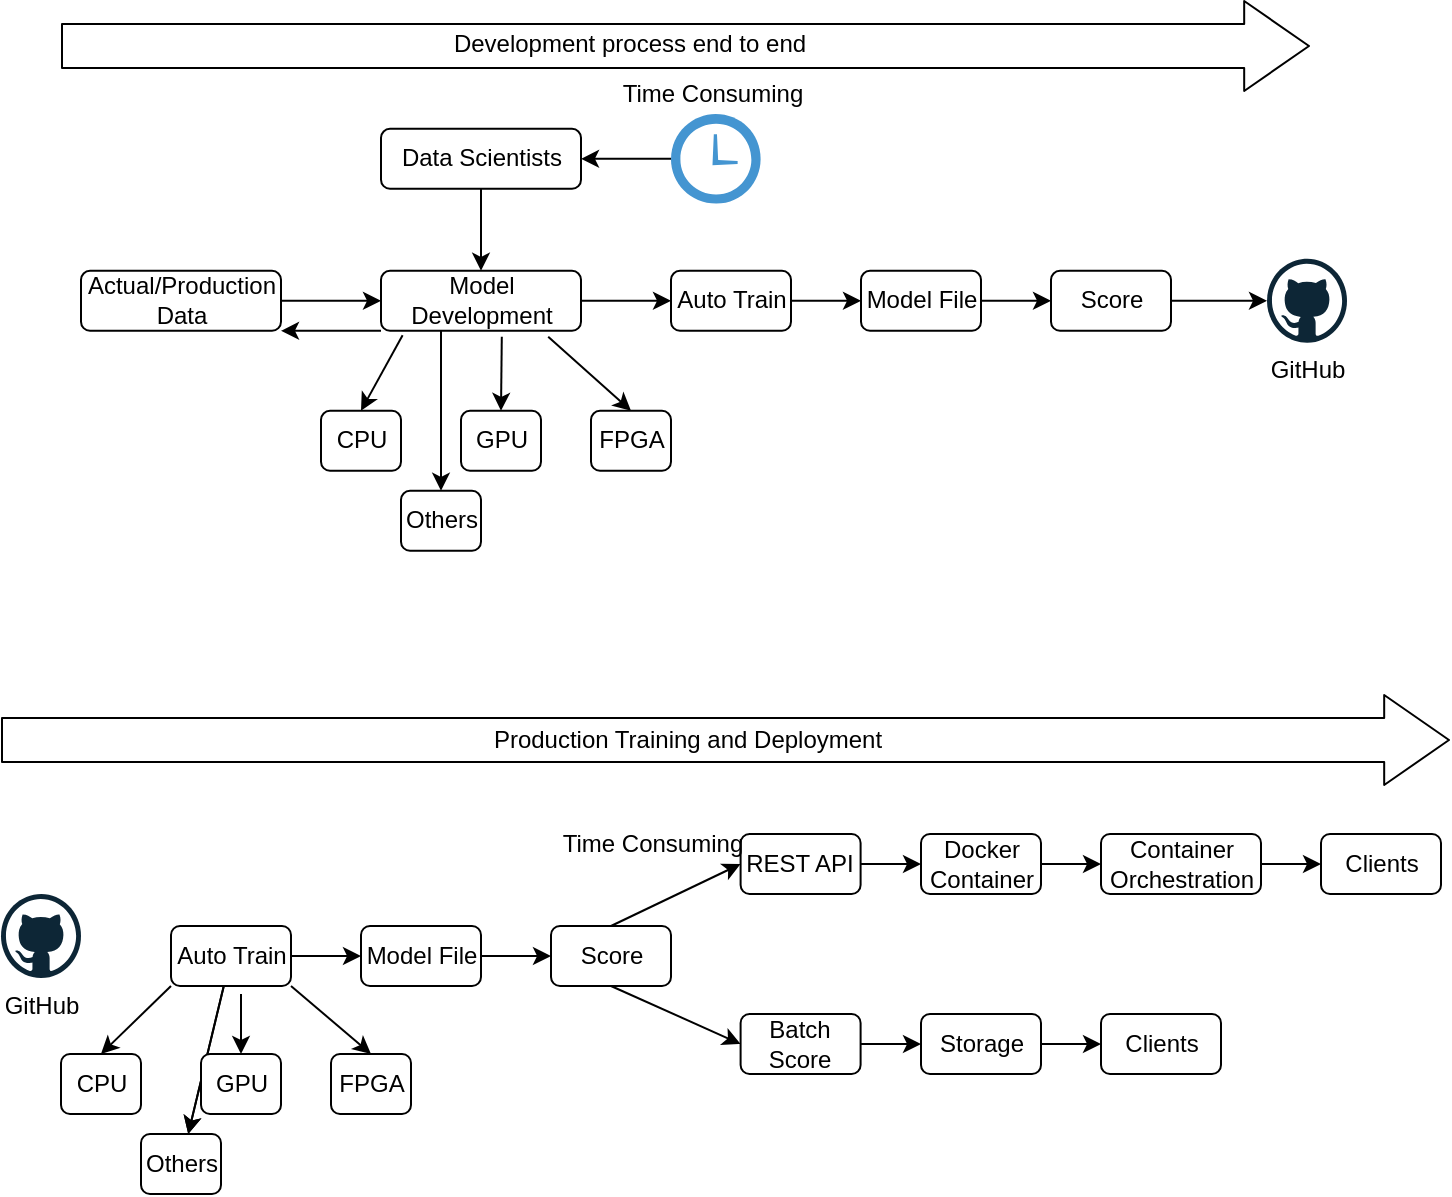 <mxfile version="14.5.3" type="github">
  <diagram id="5eOtDX8AbM0DL3pFRIn1" name="Page-1">
    <mxGraphModel dx="1038" dy="580" grid="1" gridSize="10" guides="1" tooltips="1" connect="1" arrows="1" fold="1" page="1" pageScale="1" pageWidth="850" pageHeight="1100" math="0" shadow="0">
      <root>
        <mxCell id="0" />
        <mxCell id="1" parent="0" />
        <mxCell id="4l5nySt9rV1LjqvCiGXe-9" value="" style="edgeStyle=orthogonalEdgeStyle;rounded=0;orthogonalLoop=1;jettySize=auto;html=1;" edge="1" parent="1" source="4l5nySt9rV1LjqvCiGXe-1" target="4l5nySt9rV1LjqvCiGXe-2">
          <mxGeometry relative="1" as="geometry" />
        </mxCell>
        <mxCell id="4l5nySt9rV1LjqvCiGXe-1" value="Actual/Production Data" style="rounded=1;whiteSpace=wrap;html=1;" vertex="1" parent="1">
          <mxGeometry x="145.5" y="228.4" width="100" height="30" as="geometry" />
        </mxCell>
        <mxCell id="4l5nySt9rV1LjqvCiGXe-11" value="" style="edgeStyle=orthogonalEdgeStyle;rounded=0;orthogonalLoop=1;jettySize=auto;html=1;" edge="1" parent="1" source="4l5nySt9rV1LjqvCiGXe-2" target="4l5nySt9rV1LjqvCiGXe-6">
          <mxGeometry relative="1" as="geometry">
            <Array as="points">
              <mxPoint x="325.5" y="278.4" />
              <mxPoint x="325.5" y="278.4" />
            </Array>
          </mxGeometry>
        </mxCell>
        <mxCell id="4l5nySt9rV1LjqvCiGXe-26" value="" style="edgeStyle=none;rounded=0;orthogonalLoop=1;jettySize=auto;html=1;" edge="1" parent="1" source="4l5nySt9rV1LjqvCiGXe-2" target="4l5nySt9rV1LjqvCiGXe-24">
          <mxGeometry relative="1" as="geometry" />
        </mxCell>
        <mxCell id="4l5nySt9rV1LjqvCiGXe-2" value="Model Development" style="rounded=1;whiteSpace=wrap;html=1;" vertex="1" parent="1">
          <mxGeometry x="295.5" y="228.4" width="100" height="30" as="geometry" />
        </mxCell>
        <mxCell id="4l5nySt9rV1LjqvCiGXe-3" value="CPU" style="rounded=1;whiteSpace=wrap;html=1;" vertex="1" parent="1">
          <mxGeometry x="265.5" y="298.4" width="40" height="30" as="geometry" />
        </mxCell>
        <mxCell id="4l5nySt9rV1LjqvCiGXe-4" value="GPU" style="rounded=1;whiteSpace=wrap;html=1;" vertex="1" parent="1">
          <mxGeometry x="335.5" y="298.4" width="40" height="30" as="geometry" />
        </mxCell>
        <mxCell id="4l5nySt9rV1LjqvCiGXe-5" value="FPGA" style="rounded=1;whiteSpace=wrap;html=1;" vertex="1" parent="1">
          <mxGeometry x="400.5" y="298.4" width="40" height="30" as="geometry" />
        </mxCell>
        <mxCell id="4l5nySt9rV1LjqvCiGXe-6" value="Others" style="rounded=1;whiteSpace=wrap;html=1;" vertex="1" parent="1">
          <mxGeometry x="305.5" y="338.4" width="40" height="30" as="geometry" />
        </mxCell>
        <mxCell id="4l5nySt9rV1LjqvCiGXe-10" value="" style="edgeStyle=orthogonalEdgeStyle;rounded=0;orthogonalLoop=1;jettySize=auto;html=1;" edge="1" parent="1" source="4l5nySt9rV1LjqvCiGXe-7" target="4l5nySt9rV1LjqvCiGXe-2">
          <mxGeometry relative="1" as="geometry" />
        </mxCell>
        <mxCell id="4l5nySt9rV1LjqvCiGXe-7" value="Data Scientists" style="rounded=1;whiteSpace=wrap;html=1;" vertex="1" parent="1">
          <mxGeometry x="295.5" y="157.4" width="100" height="30" as="geometry" />
        </mxCell>
        <mxCell id="4l5nySt9rV1LjqvCiGXe-12" value="" style="endArrow=classic;html=1;exitX=0.108;exitY=1.073;exitDx=0;exitDy=0;exitPerimeter=0;entryX=0.5;entryY=0;entryDx=0;entryDy=0;" edge="1" parent="1" source="4l5nySt9rV1LjqvCiGXe-2" target="4l5nySt9rV1LjqvCiGXe-3">
          <mxGeometry width="50" height="50" relative="1" as="geometry">
            <mxPoint x="395.5" y="408.4" as="sourcePoint" />
            <mxPoint x="445.5" y="358.4" as="targetPoint" />
          </mxGeometry>
        </mxCell>
        <mxCell id="4l5nySt9rV1LjqvCiGXe-13" value="" style="endArrow=classic;html=1;exitX=0.604;exitY=1.1;exitDx=0;exitDy=0;exitPerimeter=0;entryX=0.5;entryY=0;entryDx=0;entryDy=0;" edge="1" parent="1" source="4l5nySt9rV1LjqvCiGXe-2" target="4l5nySt9rV1LjqvCiGXe-4">
          <mxGeometry width="50" height="50" relative="1" as="geometry">
            <mxPoint x="316.3" y="270.59" as="sourcePoint" />
            <mxPoint x="295.5" y="308.4" as="targetPoint" />
          </mxGeometry>
        </mxCell>
        <mxCell id="4l5nySt9rV1LjqvCiGXe-14" value="" style="endArrow=classic;html=1;exitX=0.836;exitY=1.1;exitDx=0;exitDy=0;exitPerimeter=0;entryX=0.5;entryY=0;entryDx=0;entryDy=0;" edge="1" parent="1" source="4l5nySt9rV1LjqvCiGXe-2" target="4l5nySt9rV1LjqvCiGXe-5">
          <mxGeometry width="50" height="50" relative="1" as="geometry">
            <mxPoint x="326.3" y="280.59" as="sourcePoint" />
            <mxPoint x="305.5" y="318.4" as="targetPoint" />
          </mxGeometry>
        </mxCell>
        <mxCell id="4l5nySt9rV1LjqvCiGXe-17" value="" style="endArrow=classic;html=1;exitX=0;exitY=1;exitDx=0;exitDy=0;entryX=1;entryY=1;entryDx=0;entryDy=0;" edge="1" parent="1" source="4l5nySt9rV1LjqvCiGXe-2" target="4l5nySt9rV1LjqvCiGXe-1">
          <mxGeometry width="50" height="50" relative="1" as="geometry">
            <mxPoint x="195.5" y="228.4" as="sourcePoint" />
            <mxPoint x="245.5" y="178.4" as="targetPoint" />
          </mxGeometry>
        </mxCell>
        <mxCell id="4l5nySt9rV1LjqvCiGXe-20" value="" style="edgeStyle=none;rounded=0;orthogonalLoop=1;jettySize=auto;html=1;" edge="1" parent="1" source="4l5nySt9rV1LjqvCiGXe-19" target="4l5nySt9rV1LjqvCiGXe-7">
          <mxGeometry relative="1" as="geometry" />
        </mxCell>
        <mxCell id="4l5nySt9rV1LjqvCiGXe-19" value="" style="shadow=0;dashed=0;html=1;strokeColor=none;fillColor=#4495D1;labelPosition=center;verticalLabelPosition=bottom;verticalAlign=top;align=center;outlineConnect=0;shape=mxgraph.veeam.time;" vertex="1" parent="1">
          <mxGeometry x="440.5" y="150" width="44.8" height="44.8" as="geometry" />
        </mxCell>
        <mxCell id="4l5nySt9rV1LjqvCiGXe-21" value="" style="dashed=0;outlineConnect=0;html=1;align=center;labelPosition=center;verticalLabelPosition=bottom;verticalAlign=top;shape=mxgraph.weblogos.github" vertex="1" parent="1">
          <mxGeometry x="738.5" y="222.4" width="40" height="42" as="geometry" />
        </mxCell>
        <mxCell id="4l5nySt9rV1LjqvCiGXe-23" value="GitHub" style="text;html=1;strokeColor=none;fillColor=none;align=center;verticalAlign=middle;whiteSpace=wrap;rounded=0;" vertex="1" parent="1">
          <mxGeometry x="738.5" y="268.4" width="40" height="20" as="geometry" />
        </mxCell>
        <mxCell id="4l5nySt9rV1LjqvCiGXe-30" value="" style="edgeStyle=none;rounded=0;orthogonalLoop=1;jettySize=auto;html=1;" edge="1" parent="1" source="4l5nySt9rV1LjqvCiGXe-24" target="4l5nySt9rV1LjqvCiGXe-29">
          <mxGeometry relative="1" as="geometry" />
        </mxCell>
        <mxCell id="4l5nySt9rV1LjqvCiGXe-24" value="Auto Train" style="rounded=1;whiteSpace=wrap;html=1;" vertex="1" parent="1">
          <mxGeometry x="440.5" y="228.4" width="60" height="30" as="geometry" />
        </mxCell>
        <mxCell id="4l5nySt9rV1LjqvCiGXe-28" value="" style="edgeStyle=none;rounded=0;orthogonalLoop=1;jettySize=auto;html=1;" edge="1" parent="1" source="4l5nySt9rV1LjqvCiGXe-25" target="4l5nySt9rV1LjqvCiGXe-21">
          <mxGeometry relative="1" as="geometry" />
        </mxCell>
        <mxCell id="4l5nySt9rV1LjqvCiGXe-25" value="Score" style="rounded=1;whiteSpace=wrap;html=1;" vertex="1" parent="1">
          <mxGeometry x="630.5" y="228.4" width="60" height="30" as="geometry" />
        </mxCell>
        <mxCell id="4l5nySt9rV1LjqvCiGXe-32" value="" style="edgeStyle=none;rounded=0;orthogonalLoop=1;jettySize=auto;html=1;" edge="1" parent="1" source="4l5nySt9rV1LjqvCiGXe-29" target="4l5nySt9rV1LjqvCiGXe-25">
          <mxGeometry relative="1" as="geometry" />
        </mxCell>
        <mxCell id="4l5nySt9rV1LjqvCiGXe-29" value="Model File" style="rounded=1;whiteSpace=wrap;html=1;" vertex="1" parent="1">
          <mxGeometry x="535.5" y="228.4" width="60" height="30" as="geometry" />
        </mxCell>
        <mxCell id="4l5nySt9rV1LjqvCiGXe-33" value="Time Consuming" style="text;html=1;strokeColor=none;fillColor=none;align=center;verticalAlign=middle;whiteSpace=wrap;rounded=0;" vertex="1" parent="1">
          <mxGeometry x="413.5" y="130" width="95" height="20" as="geometry" />
        </mxCell>
        <mxCell id="4l5nySt9rV1LjqvCiGXe-34" value="" style="dashed=0;outlineConnect=0;html=1;align=center;labelPosition=center;verticalLabelPosition=bottom;verticalAlign=top;shape=mxgraph.weblogos.github" vertex="1" parent="1">
          <mxGeometry x="105.5" y="540" width="40" height="42" as="geometry" />
        </mxCell>
        <mxCell id="4l5nySt9rV1LjqvCiGXe-35" value="GitHub" style="text;html=1;strokeColor=none;fillColor=none;align=center;verticalAlign=middle;whiteSpace=wrap;rounded=0;" vertex="1" parent="1">
          <mxGeometry x="105.5" y="586" width="40" height="20" as="geometry" />
        </mxCell>
        <mxCell id="4l5nySt9rV1LjqvCiGXe-36" value="" style="edgeStyle=none;rounded=0;orthogonalLoop=1;jettySize=auto;html=1;" edge="1" parent="1" source="4l5nySt9rV1LjqvCiGXe-37" target="4l5nySt9rV1LjqvCiGXe-40">
          <mxGeometry relative="1" as="geometry" />
        </mxCell>
        <mxCell id="4l5nySt9rV1LjqvCiGXe-45" value="" style="edgeStyle=none;rounded=0;orthogonalLoop=1;jettySize=auto;html=1;" edge="1" parent="1" source="4l5nySt9rV1LjqvCiGXe-37" target="4l5nySt9rV1LjqvCiGXe-44">
          <mxGeometry relative="1" as="geometry" />
        </mxCell>
        <mxCell id="4l5nySt9rV1LjqvCiGXe-46" value="" style="edgeStyle=none;rounded=0;orthogonalLoop=1;jettySize=auto;html=1;" edge="1" parent="1" source="4l5nySt9rV1LjqvCiGXe-37" target="4l5nySt9rV1LjqvCiGXe-44">
          <mxGeometry relative="1" as="geometry" />
        </mxCell>
        <mxCell id="4l5nySt9rV1LjqvCiGXe-37" value="Auto Train" style="rounded=1;whiteSpace=wrap;html=1;" vertex="1" parent="1">
          <mxGeometry x="190.5" y="556" width="60" height="30" as="geometry" />
        </mxCell>
        <mxCell id="4l5nySt9rV1LjqvCiGXe-38" value="Score" style="rounded=1;whiteSpace=wrap;html=1;" vertex="1" parent="1">
          <mxGeometry x="380.5" y="556" width="60" height="30" as="geometry" />
        </mxCell>
        <mxCell id="4l5nySt9rV1LjqvCiGXe-39" value="" style="edgeStyle=none;rounded=0;orthogonalLoop=1;jettySize=auto;html=1;" edge="1" parent="1" source="4l5nySt9rV1LjqvCiGXe-40" target="4l5nySt9rV1LjqvCiGXe-38">
          <mxGeometry relative="1" as="geometry" />
        </mxCell>
        <mxCell id="4l5nySt9rV1LjqvCiGXe-40" value="Model File" style="rounded=1;whiteSpace=wrap;html=1;" vertex="1" parent="1">
          <mxGeometry x="285.5" y="556" width="60" height="30" as="geometry" />
        </mxCell>
        <mxCell id="4l5nySt9rV1LjqvCiGXe-41" value="CPU" style="rounded=1;whiteSpace=wrap;html=1;" vertex="1" parent="1">
          <mxGeometry x="135.5" y="620" width="40" height="30" as="geometry" />
        </mxCell>
        <mxCell id="4l5nySt9rV1LjqvCiGXe-42" value="GPU" style="rounded=1;whiteSpace=wrap;html=1;" vertex="1" parent="1">
          <mxGeometry x="205.5" y="620" width="40" height="30" as="geometry" />
        </mxCell>
        <mxCell id="4l5nySt9rV1LjqvCiGXe-43" value="FPGA" style="rounded=1;whiteSpace=wrap;html=1;" vertex="1" parent="1">
          <mxGeometry x="270.5" y="620" width="40" height="30" as="geometry" />
        </mxCell>
        <mxCell id="4l5nySt9rV1LjqvCiGXe-44" value="Others" style="rounded=1;whiteSpace=wrap;html=1;" vertex="1" parent="1">
          <mxGeometry x="175.5" y="660" width="40" height="30" as="geometry" />
        </mxCell>
        <mxCell id="4l5nySt9rV1LjqvCiGXe-48" value="" style="endArrow=classic;html=1;entryX=0.5;entryY=0;entryDx=0;entryDy=0;exitX=1;exitY=1;exitDx=0;exitDy=0;" edge="1" parent="1" source="4l5nySt9rV1LjqvCiGXe-37" target="4l5nySt9rV1LjqvCiGXe-43">
          <mxGeometry width="50" height="50" relative="1" as="geometry">
            <mxPoint x="235.5" y="620" as="sourcePoint" />
            <mxPoint x="285.5" y="570" as="targetPoint" />
          </mxGeometry>
        </mxCell>
        <mxCell id="4l5nySt9rV1LjqvCiGXe-49" value="" style="endArrow=classic;html=1;exitX=0;exitY=1;exitDx=0;exitDy=0;entryX=0.5;entryY=0;entryDx=0;entryDy=0;" edge="1" parent="1" source="4l5nySt9rV1LjqvCiGXe-37" target="4l5nySt9rV1LjqvCiGXe-41">
          <mxGeometry width="50" height="50" relative="1" as="geometry">
            <mxPoint x="155.5" y="640" as="sourcePoint" />
            <mxPoint x="195.5" y="630" as="targetPoint" />
          </mxGeometry>
        </mxCell>
        <mxCell id="4l5nySt9rV1LjqvCiGXe-50" value="" style="endArrow=classic;html=1;entryX=0.5;entryY=0;entryDx=0;entryDy=0;" edge="1" parent="1" target="4l5nySt9rV1LjqvCiGXe-42">
          <mxGeometry width="50" height="50" relative="1" as="geometry">
            <mxPoint x="225.5" y="590" as="sourcePoint" />
            <mxPoint x="165.5" y="630" as="targetPoint" />
          </mxGeometry>
        </mxCell>
        <mxCell id="4l5nySt9rV1LjqvCiGXe-60" value="" style="edgeStyle=none;rounded=0;orthogonalLoop=1;jettySize=auto;html=1;" edge="1" parent="1" source="4l5nySt9rV1LjqvCiGXe-51" target="4l5nySt9rV1LjqvCiGXe-52">
          <mxGeometry relative="1" as="geometry" />
        </mxCell>
        <mxCell id="4l5nySt9rV1LjqvCiGXe-51" value="REST API" style="rounded=1;whiteSpace=wrap;html=1;" vertex="1" parent="1">
          <mxGeometry x="475.3" y="510" width="60" height="30" as="geometry" />
        </mxCell>
        <mxCell id="4l5nySt9rV1LjqvCiGXe-61" value="" style="edgeStyle=none;rounded=0;orthogonalLoop=1;jettySize=auto;html=1;" edge="1" parent="1" source="4l5nySt9rV1LjqvCiGXe-52" target="4l5nySt9rV1LjqvCiGXe-53">
          <mxGeometry relative="1" as="geometry" />
        </mxCell>
        <mxCell id="4l5nySt9rV1LjqvCiGXe-52" value="Docker Container" style="rounded=1;whiteSpace=wrap;html=1;" vertex="1" parent="1">
          <mxGeometry x="565.5" y="510" width="60" height="30" as="geometry" />
        </mxCell>
        <mxCell id="4l5nySt9rV1LjqvCiGXe-62" value="" style="edgeStyle=none;rounded=0;orthogonalLoop=1;jettySize=auto;html=1;" edge="1" parent="1" source="4l5nySt9rV1LjqvCiGXe-53" target="4l5nySt9rV1LjqvCiGXe-56">
          <mxGeometry relative="1" as="geometry" />
        </mxCell>
        <mxCell id="4l5nySt9rV1LjqvCiGXe-53" value="Container Orchestration" style="rounded=1;whiteSpace=wrap;html=1;" vertex="1" parent="1">
          <mxGeometry x="655.5" y="510" width="80" height="30" as="geometry" />
        </mxCell>
        <mxCell id="4l5nySt9rV1LjqvCiGXe-58" value="" style="edgeStyle=none;rounded=0;orthogonalLoop=1;jettySize=auto;html=1;" edge="1" parent="1" source="4l5nySt9rV1LjqvCiGXe-54" target="4l5nySt9rV1LjqvCiGXe-55">
          <mxGeometry relative="1" as="geometry" />
        </mxCell>
        <mxCell id="4l5nySt9rV1LjqvCiGXe-54" value="Batch Score" style="rounded=1;whiteSpace=wrap;html=1;" vertex="1" parent="1">
          <mxGeometry x="475.3" y="600" width="60" height="30" as="geometry" />
        </mxCell>
        <mxCell id="4l5nySt9rV1LjqvCiGXe-59" value="" style="edgeStyle=none;rounded=0;orthogonalLoop=1;jettySize=auto;html=1;" edge="1" parent="1" source="4l5nySt9rV1LjqvCiGXe-55" target="4l5nySt9rV1LjqvCiGXe-57">
          <mxGeometry relative="1" as="geometry" />
        </mxCell>
        <mxCell id="4l5nySt9rV1LjqvCiGXe-55" value="Storage" style="rounded=1;whiteSpace=wrap;html=1;" vertex="1" parent="1">
          <mxGeometry x="565.5" y="600" width="60" height="30" as="geometry" />
        </mxCell>
        <mxCell id="4l5nySt9rV1LjqvCiGXe-56" value="Clients" style="rounded=1;whiteSpace=wrap;html=1;" vertex="1" parent="1">
          <mxGeometry x="765.5" y="510" width="60" height="30" as="geometry" />
        </mxCell>
        <mxCell id="4l5nySt9rV1LjqvCiGXe-57" value="Clients" style="rounded=1;whiteSpace=wrap;html=1;" vertex="1" parent="1">
          <mxGeometry x="655.5" y="600" width="60" height="30" as="geometry" />
        </mxCell>
        <mxCell id="4l5nySt9rV1LjqvCiGXe-63" value="" style="endArrow=classic;html=1;entryX=0;entryY=0.5;entryDx=0;entryDy=0;exitX=0.5;exitY=0;exitDx=0;exitDy=0;" edge="1" parent="1" source="4l5nySt9rV1LjqvCiGXe-38" target="4l5nySt9rV1LjqvCiGXe-51">
          <mxGeometry width="50" height="50" relative="1" as="geometry">
            <mxPoint x="385.5" y="550" as="sourcePoint" />
            <mxPoint x="435.5" y="500" as="targetPoint" />
          </mxGeometry>
        </mxCell>
        <mxCell id="4l5nySt9rV1LjqvCiGXe-64" value="" style="endArrow=classic;html=1;exitX=0.5;exitY=1;exitDx=0;exitDy=0;entryX=0;entryY=0.5;entryDx=0;entryDy=0;" edge="1" parent="1" source="4l5nySt9rV1LjqvCiGXe-38" target="4l5nySt9rV1LjqvCiGXe-54">
          <mxGeometry width="50" height="50" relative="1" as="geometry">
            <mxPoint x="405.5" y="650" as="sourcePoint" />
            <mxPoint x="455.5" y="600" as="targetPoint" />
          </mxGeometry>
        </mxCell>
        <mxCell id="4l5nySt9rV1LjqvCiGXe-65" value="" style="shape=flexArrow;endArrow=classic;html=1;endWidth=22;endSize=10.47;width=22;" edge="1" parent="1">
          <mxGeometry width="50" height="50" relative="1" as="geometry">
            <mxPoint x="135.5" y="116" as="sourcePoint" />
            <mxPoint x="760" y="116" as="targetPoint" />
          </mxGeometry>
        </mxCell>
        <mxCell id="4l5nySt9rV1LjqvCiGXe-70" value="Development process end to end" style="text;html=1;strokeColor=none;fillColor=none;align=center;verticalAlign=middle;whiteSpace=wrap;rounded=0;" vertex="1" parent="1">
          <mxGeometry x="250" y="105" width="340" height="20" as="geometry" />
        </mxCell>
        <mxCell id="4l5nySt9rV1LjqvCiGXe-71" value="Time Consuming" style="text;html=1;strokeColor=none;fillColor=none;align=center;verticalAlign=middle;whiteSpace=wrap;rounded=0;" vertex="1" parent="1">
          <mxGeometry x="383.5" y="505" width="95" height="20" as="geometry" />
        </mxCell>
        <mxCell id="4l5nySt9rV1LjqvCiGXe-72" value="" style="shape=flexArrow;endArrow=classic;html=1;endWidth=22;endSize=10.47;width=22;" edge="1" parent="1">
          <mxGeometry width="50" height="50" relative="1" as="geometry">
            <mxPoint x="105.5" y="463" as="sourcePoint" />
            <mxPoint x="830" y="463" as="targetPoint" />
          </mxGeometry>
        </mxCell>
        <mxCell id="4l5nySt9rV1LjqvCiGXe-73" value="Production Training and Deployment" style="text;html=1;strokeColor=none;fillColor=none;align=center;verticalAlign=middle;whiteSpace=wrap;rounded=0;" vertex="1" parent="1">
          <mxGeometry x="279" y="453" width="340" height="20" as="geometry" />
        </mxCell>
      </root>
    </mxGraphModel>
  </diagram>
</mxfile>
